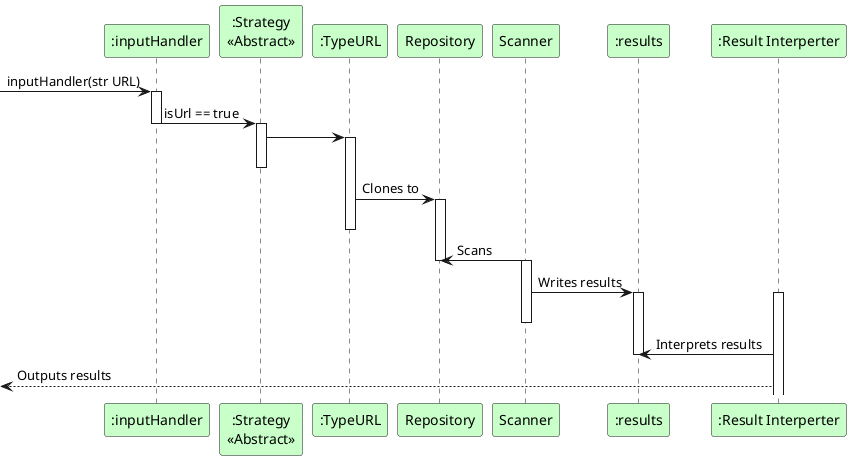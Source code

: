 @startuml url_happy

skinparam participant {
    BackgroundColor technology
    
}

participant ":inputHandler" as in
participant ":Strategy\n<<Abstract>>" as strat
participant ":TypeURL" as url
participant "Repository" as repo 
participant "Scanner" as scan 
participant ":results" as res 
participant ":Result Interperter" as ui 
  

-> in : inputHandler(str URL)
activate in 
in -> strat : isUrl == true
deactivate in
activate strat
strat -> url 
activate url
deactivate strat
url -> repo : Clones to
activate repo

deactivate url


scan -> repo : Scans
deactivate repo
activate scan 

scan -> res : Writes results
activate res




deactivate scan
activate ui
ui -> res : Interprets results
deactivate res

<--ui : Outputs results
@end
